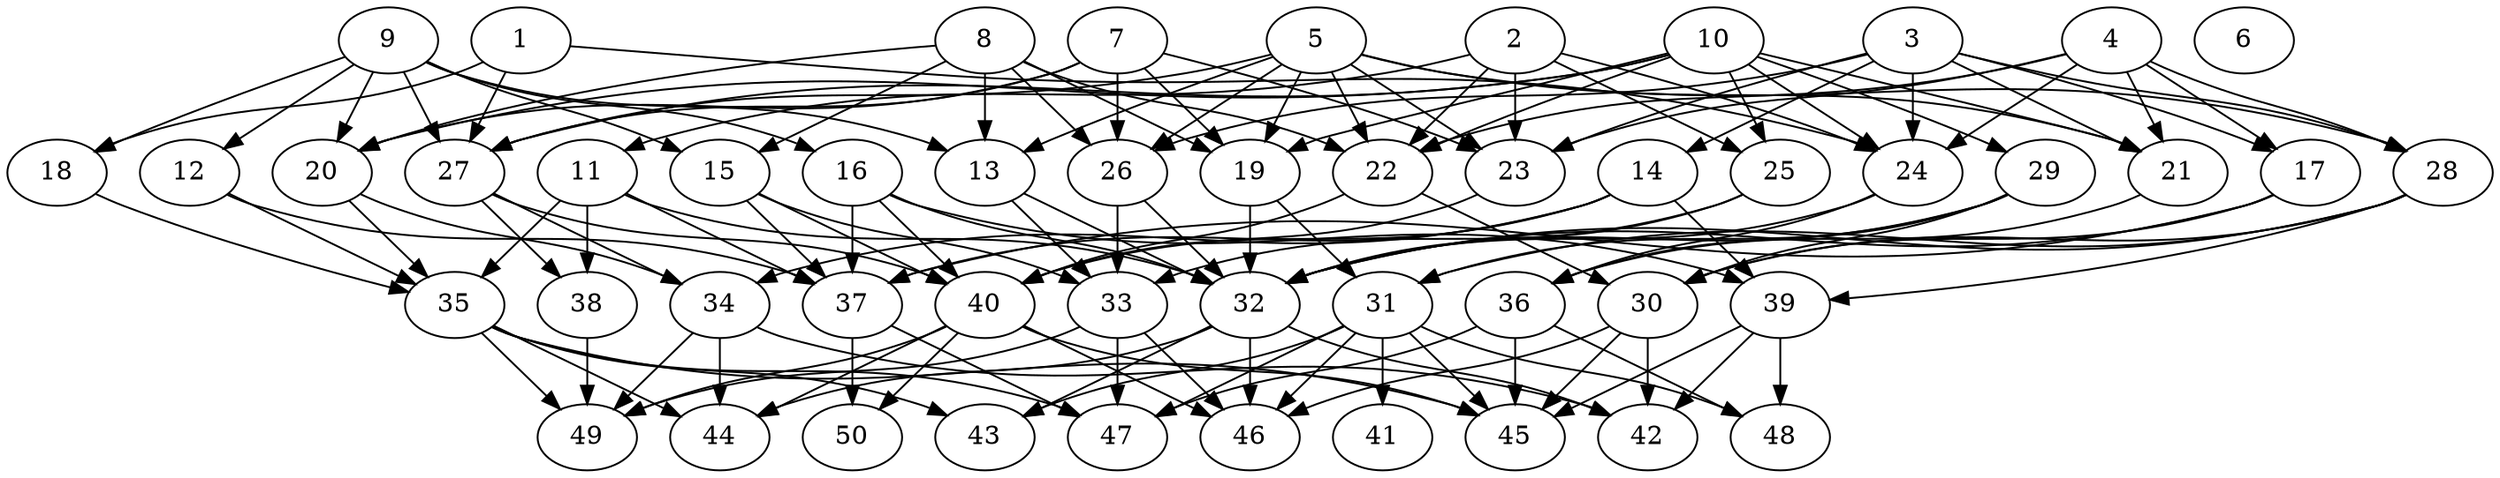 // DAG automatically generated by daggen at Thu Oct  3 14:07:57 2019
// ./daggen --dot -n 50 --ccr 0.4 --fat 0.7 --regular 0.7 --density 0.5 --mindata 5242880 --maxdata 52428800 
digraph G {
  1 [size="27555840", alpha="0.14", expect_size="11022336"] 
  1 -> 18 [size ="11022336"]
  1 -> 24 [size ="11022336"]
  1 -> 27 [size ="11022336"]
  2 [size="92052480", alpha="0.16", expect_size="36820992"] 
  2 -> 11 [size ="36820992"]
  2 -> 22 [size ="36820992"]
  2 -> 23 [size ="36820992"]
  2 -> 24 [size ="36820992"]
  2 -> 25 [size ="36820992"]
  3 [size="48788480", alpha="0.16", expect_size="19515392"] 
  3 -> 14 [size ="19515392"]
  3 -> 17 [size ="19515392"]
  3 -> 21 [size ="19515392"]
  3 -> 23 [size ="19515392"]
  3 -> 24 [size ="19515392"]
  3 -> 26 [size ="19515392"]
  3 -> 28 [size ="19515392"]
  4 [size="52111360", alpha="0.18", expect_size="20844544"] 
  4 -> 17 [size ="20844544"]
  4 -> 21 [size ="20844544"]
  4 -> 22 [size ="20844544"]
  4 -> 23 [size ="20844544"]
  4 -> 24 [size ="20844544"]
  4 -> 28 [size ="20844544"]
  5 [size="71751680", alpha="0.11", expect_size="28700672"] 
  5 -> 13 [size ="28700672"]
  5 -> 19 [size ="28700672"]
  5 -> 21 [size ="28700672"]
  5 -> 22 [size ="28700672"]
  5 -> 23 [size ="28700672"]
  5 -> 26 [size ="28700672"]
  5 -> 27 [size ="28700672"]
  5 -> 28 [size ="28700672"]
  6 [size="83914240", alpha="0.05", expect_size="33565696"] 
  7 [size="31961600", alpha="0.17", expect_size="12784640"] 
  7 -> 19 [size ="12784640"]
  7 -> 20 [size ="12784640"]
  7 -> 23 [size ="12784640"]
  7 -> 26 [size ="12784640"]
  7 -> 27 [size ="12784640"]
  8 [size="66050560", alpha="0.13", expect_size="26420224"] 
  8 -> 13 [size ="26420224"]
  8 -> 15 [size ="26420224"]
  8 -> 19 [size ="26420224"]
  8 -> 20 [size ="26420224"]
  8 -> 22 [size ="26420224"]
  8 -> 26 [size ="26420224"]
  9 [size="93793280", alpha="0.11", expect_size="37517312"] 
  9 -> 12 [size ="37517312"]
  9 -> 13 [size ="37517312"]
  9 -> 15 [size ="37517312"]
  9 -> 16 [size ="37517312"]
  9 -> 18 [size ="37517312"]
  9 -> 20 [size ="37517312"]
  9 -> 27 [size ="37517312"]
  10 [size="98885120", alpha="0.13", expect_size="39554048"] 
  10 -> 19 [size ="39554048"]
  10 -> 20 [size ="39554048"]
  10 -> 21 [size ="39554048"]
  10 -> 22 [size ="39554048"]
  10 -> 24 [size ="39554048"]
  10 -> 25 [size ="39554048"]
  10 -> 27 [size ="39554048"]
  10 -> 29 [size ="39554048"]
  11 [size="103324160", alpha="0.10", expect_size="41329664"] 
  11 -> 32 [size ="41329664"]
  11 -> 35 [size ="41329664"]
  11 -> 37 [size ="41329664"]
  11 -> 38 [size ="41329664"]
  12 [size="66480640", alpha="0.12", expect_size="26592256"] 
  12 -> 35 [size ="26592256"]
  12 -> 37 [size ="26592256"]
  13 [size="44295680", alpha="0.06", expect_size="17718272"] 
  13 -> 32 [size ="17718272"]
  13 -> 33 [size ="17718272"]
  14 [size="22474240", alpha="0.02", expect_size="8989696"] 
  14 -> 34 [size ="8989696"]
  14 -> 37 [size ="8989696"]
  14 -> 39 [size ="8989696"]
  14 -> 40 [size ="8989696"]
  15 [size="130311680", alpha="0.02", expect_size="52124672"] 
  15 -> 33 [size ="52124672"]
  15 -> 37 [size ="52124672"]
  15 -> 40 [size ="52124672"]
  16 [size="76894720", alpha="0.00", expect_size="30757888"] 
  16 -> 32 [size ="30757888"]
  16 -> 37 [size ="30757888"]
  16 -> 39 [size ="30757888"]
  16 -> 40 [size ="30757888"]
  17 [size="104471040", alpha="0.11", expect_size="41788416"] 
  17 -> 30 [size ="41788416"]
  17 -> 32 [size ="41788416"]
  17 -> 37 [size ="41788416"]
  18 [size="87987200", alpha="0.20", expect_size="35194880"] 
  18 -> 35 [size ="35194880"]
  19 [size="48629760", alpha="0.18", expect_size="19451904"] 
  19 -> 31 [size ="19451904"]
  19 -> 32 [size ="19451904"]
  20 [size="111226880", alpha="0.16", expect_size="44490752"] 
  20 -> 34 [size ="44490752"]
  20 -> 35 [size ="44490752"]
  21 [size="67384320", alpha="0.17", expect_size="26953728"] 
  21 -> 36 [size ="26953728"]
  22 [size="125122560", alpha="0.10", expect_size="50049024"] 
  22 -> 30 [size ="50049024"]
  22 -> 40 [size ="50049024"]
  23 [size="78471680", alpha="0.10", expect_size="31388672"] 
  23 -> 40 [size ="31388672"]
  24 [size="115978240", alpha="0.16", expect_size="46391296"] 
  24 -> 32 [size ="46391296"]
  24 -> 36 [size ="46391296"]
  25 [size="129925120", alpha="0.13", expect_size="51970048"] 
  25 -> 32 [size ="51970048"]
  25 -> 33 [size ="51970048"]
  26 [size="22904320", alpha="0.01", expect_size="9161728"] 
  26 -> 32 [size ="9161728"]
  26 -> 33 [size ="9161728"]
  27 [size="23636480", alpha="0.12", expect_size="9454592"] 
  27 -> 34 [size ="9454592"]
  27 -> 38 [size ="9454592"]
  27 -> 40 [size ="9454592"]
  28 [size="88555520", alpha="0.13", expect_size="35422208"] 
  28 -> 30 [size ="35422208"]
  28 -> 31 [size ="35422208"]
  28 -> 32 [size ="35422208"]
  28 -> 39 [size ="35422208"]
  29 [size="87782400", alpha="0.07", expect_size="35112960"] 
  29 -> 30 [size ="35112960"]
  29 -> 31 [size ="35112960"]
  29 -> 32 [size ="35112960"]
  29 -> 36 [size ="35112960"]
  30 [size="78543360", alpha="0.15", expect_size="31417344"] 
  30 -> 42 [size ="31417344"]
  30 -> 45 [size ="31417344"]
  30 -> 46 [size ="31417344"]
  31 [size="56486400", alpha="0.19", expect_size="22594560"] 
  31 -> 41 [size ="22594560"]
  31 -> 43 [size ="22594560"]
  31 -> 45 [size ="22594560"]
  31 -> 46 [size ="22594560"]
  31 -> 47 [size ="22594560"]
  31 -> 48 [size ="22594560"]
  32 [size="36062720", alpha="0.12", expect_size="14425088"] 
  32 -> 42 [size ="14425088"]
  32 -> 43 [size ="14425088"]
  32 -> 44 [size ="14425088"]
  32 -> 46 [size ="14425088"]
  33 [size="96217600", alpha="0.11", expect_size="38487040"] 
  33 -> 46 [size ="38487040"]
  33 -> 47 [size ="38487040"]
  33 -> 49 [size ="38487040"]
  34 [size="36705280", alpha="0.11", expect_size="14682112"] 
  34 -> 42 [size ="14682112"]
  34 -> 44 [size ="14682112"]
  34 -> 49 [size ="14682112"]
  35 [size="14494720", alpha="0.10", expect_size="5797888"] 
  35 -> 43 [size ="5797888"]
  35 -> 44 [size ="5797888"]
  35 -> 45 [size ="5797888"]
  35 -> 47 [size ="5797888"]
  35 -> 49 [size ="5797888"]
  36 [size="88227840", alpha="0.01", expect_size="35291136"] 
  36 -> 45 [size ="35291136"]
  36 -> 47 [size ="35291136"]
  36 -> 48 [size ="35291136"]
  37 [size="92787200", alpha="0.07", expect_size="37114880"] 
  37 -> 47 [size ="37114880"]
  37 -> 50 [size ="37114880"]
  38 [size="47029760", alpha="0.06", expect_size="18811904"] 
  38 -> 49 [size ="18811904"]
  39 [size="121861120", alpha="0.11", expect_size="48744448"] 
  39 -> 42 [size ="48744448"]
  39 -> 45 [size ="48744448"]
  39 -> 48 [size ="48744448"]
  40 [size="44080640", alpha="0.12", expect_size="17632256"] 
  40 -> 44 [size ="17632256"]
  40 -> 45 [size ="17632256"]
  40 -> 46 [size ="17632256"]
  40 -> 49 [size ="17632256"]
  40 -> 50 [size ="17632256"]
  41 [size="17428480", alpha="0.03", expect_size="6971392"] 
  42 [size="14161920", alpha="0.12", expect_size="5664768"] 
  43 [size="87651840", alpha="0.13", expect_size="35060736"] 
  44 [size="33162240", alpha="0.11", expect_size="13264896"] 
  45 [size="95989760", alpha="0.09", expect_size="38395904"] 
  46 [size="39444480", alpha="0.09", expect_size="15777792"] 
  47 [size="45281280", alpha="0.10", expect_size="18112512"] 
  48 [size="86901760", alpha="0.04", expect_size="34760704"] 
  49 [size="121221120", alpha="0.11", expect_size="48488448"] 
  50 [size="65797120", alpha="0.09", expect_size="26318848"] 
}
